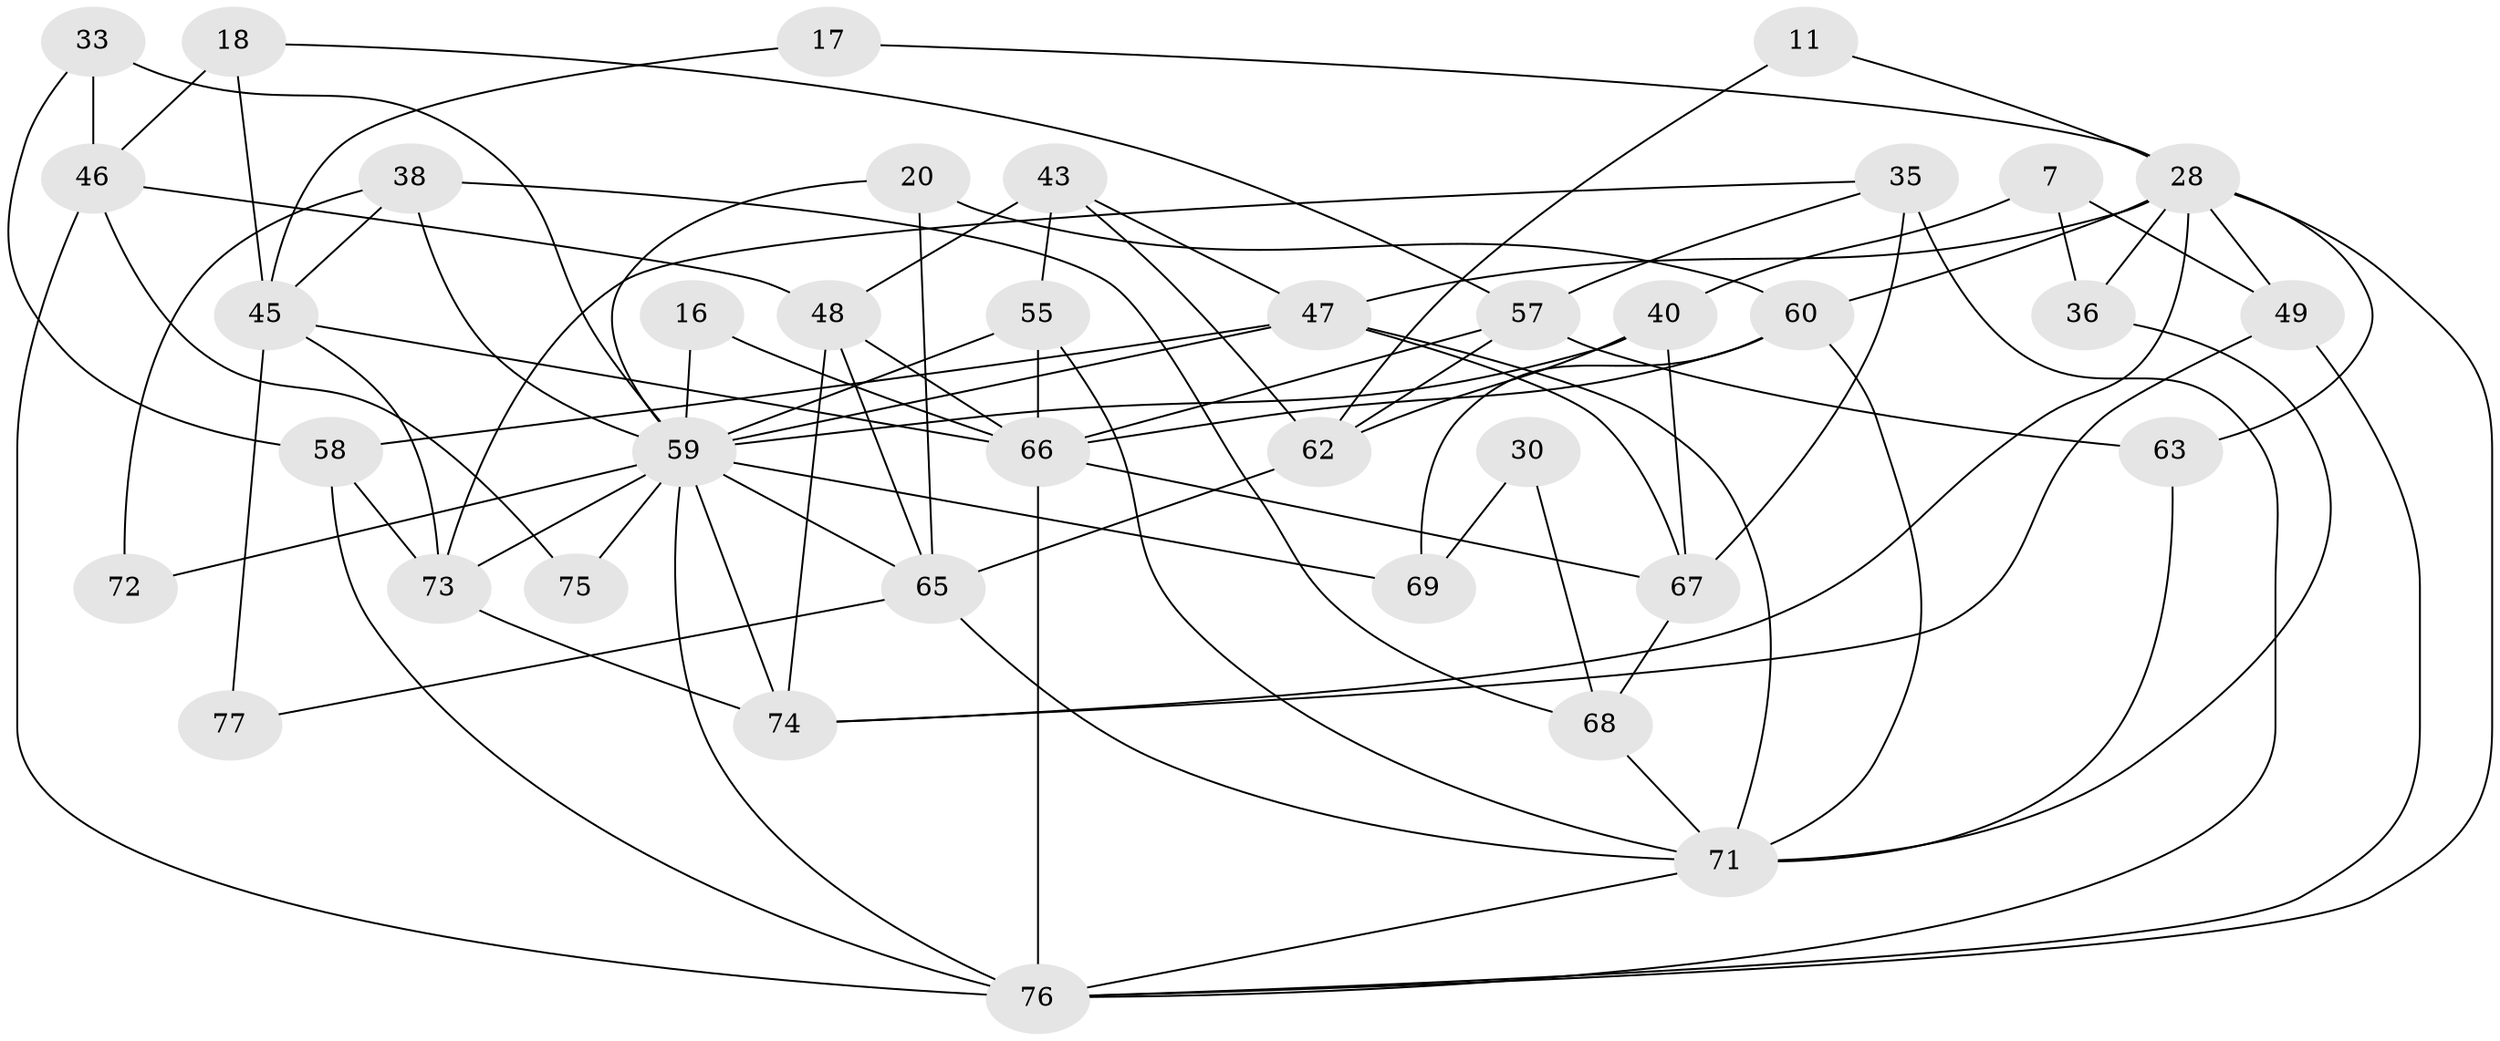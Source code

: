 // original degree distribution, {6: 0.1038961038961039, 3: 0.3116883116883117, 2: 0.1038961038961039, 4: 0.2727272727272727, 5: 0.16883116883116883, 8: 0.025974025974025976, 7: 0.012987012987012988}
// Generated by graph-tools (version 1.1) at 2025/50/03/09/25 04:50:53]
// undirected, 38 vertices, 86 edges
graph export_dot {
graph [start="1"]
  node [color=gray90,style=filled];
  7;
  11;
  16;
  17;
  18;
  20;
  28 [super="+25+27"];
  30;
  33;
  35;
  36;
  38;
  40 [super="+29"];
  43 [super="+23"];
  45 [super="+9"];
  46;
  47 [super="+6+44"];
  48 [super="+42"];
  49 [super="+41+26"];
  55;
  57 [super="+14"];
  58;
  59 [super="+13+53+34"];
  60 [super="+2+15"];
  62;
  63;
  65 [super="+21"];
  66 [super="+32+39"];
  67 [super="+54"];
  68;
  69;
  71 [super="+3+4+64"];
  72;
  73 [super="+5+50"];
  74 [super="+56"];
  75;
  76 [super="+51+70+61"];
  77;
  7 -- 36;
  7 -- 49 [weight=2];
  7 -- 40;
  11 -- 62;
  11 -- 28;
  16 -- 66;
  16 -- 59 [weight=2];
  17 -- 45;
  17 -- 28;
  18 -- 46;
  18 -- 45 [weight=2];
  18 -- 57;
  20 -- 65;
  20 -- 60 [weight=2];
  20 -- 59 [weight=2];
  28 -- 60 [weight=2];
  28 -- 74 [weight=2];
  28 -- 63;
  28 -- 36;
  28 -- 76;
  28 -- 49 [weight=2];
  28 -- 47;
  30 -- 69;
  30 -- 68;
  33 -- 58;
  33 -- 46;
  33 -- 59;
  35 -- 67 [weight=2];
  35 -- 73;
  35 -- 76;
  35 -- 57;
  36 -- 71;
  38 -- 72;
  38 -- 45 [weight=2];
  38 -- 59;
  38 -- 68;
  40 -- 67;
  40 -- 59;
  40 -- 62;
  43 -- 55 [weight=2];
  43 -- 62;
  43 -- 47;
  43 -- 48;
  45 -- 73;
  45 -- 77;
  45 -- 66;
  46 -- 48;
  46 -- 75;
  46 -- 76;
  47 -- 71 [weight=2];
  47 -- 59;
  47 -- 67;
  47 -- 58;
  48 -- 65;
  48 -- 66;
  48 -- 74;
  49 -- 74;
  49 -- 76;
  55 -- 71;
  55 -- 59 [weight=2];
  55 -- 66;
  57 -- 66 [weight=2];
  57 -- 62;
  57 -- 63;
  58 -- 76;
  58 -- 73;
  59 -- 75;
  59 -- 69 [weight=2];
  59 -- 72 [weight=3];
  59 -- 76 [weight=2];
  59 -- 65;
  59 -- 73;
  59 -- 74 [weight=4];
  60 -- 69 [weight=2];
  60 -- 71 [weight=2];
  60 -- 66;
  62 -- 65 [weight=2];
  63 -- 71;
  65 -- 71 [weight=2];
  65 -- 77;
  66 -- 76 [weight=2];
  66 -- 67;
  67 -- 68;
  68 -- 71;
  71 -- 76 [weight=2];
  73 -- 74;
}
